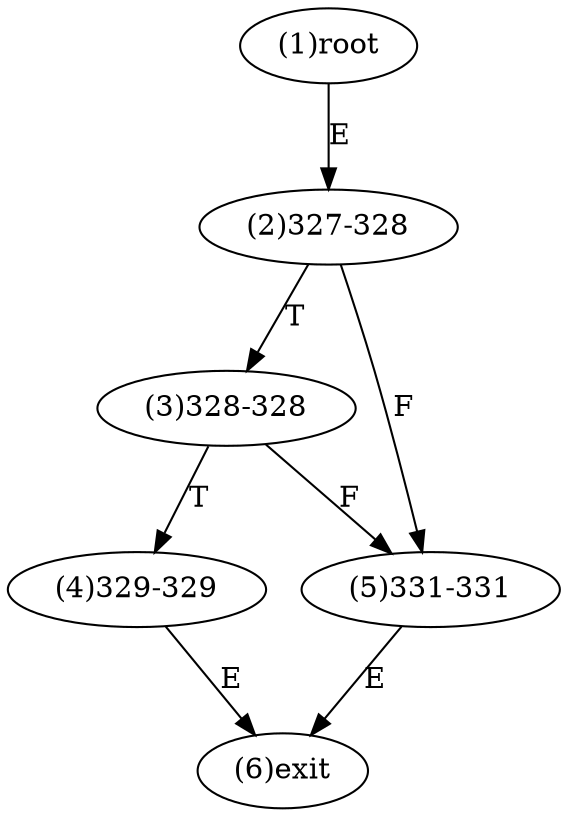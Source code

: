 digraph "" { 
1[ label="(1)root"];
2[ label="(2)327-328"];
3[ label="(3)328-328"];
4[ label="(4)329-329"];
5[ label="(5)331-331"];
6[ label="(6)exit"];
1->2[ label="E"];
2->5[ label="F"];
2->3[ label="T"];
3->5[ label="F"];
3->4[ label="T"];
4->6[ label="E"];
5->6[ label="E"];
}
